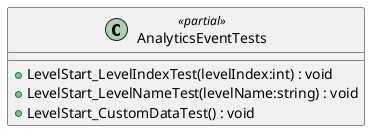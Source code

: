 @startuml
class AnalyticsEventTests <<partial>> {
    + LevelStart_LevelIndexTest(levelIndex:int) : void
    + LevelStart_LevelNameTest(levelName:string) : void
    + LevelStart_CustomDataTest() : void
}
@enduml
